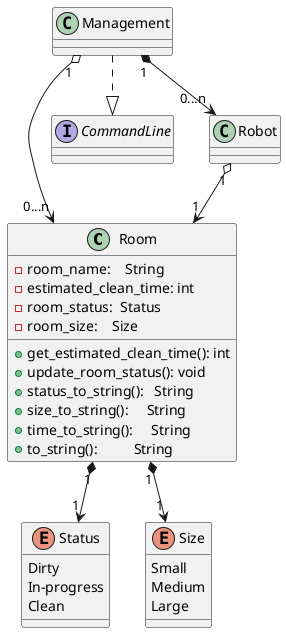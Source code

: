 @startuml
class Room {
    - room_name:    String
    - estimated_clean_time: int
    - room_status:  Status
    - room_size:    Size
    + get_estimated_clean_time(): int
    + update_room_status(): void
    + status_to_string():   String
    + size_to_string():     String
    + time_to_string():     String
    + to_string():          String
}

enum Status {
    Dirty
    In-progress
    Clean
}

enum Size {
    Small
    Medium
    Large
}

interface CommandLine {}

Management "1" o--> "0...n" Room
Management "1" *--> "0...n" Robot
Robot "1" o--> "1" Room
Room "1" *--> "1" Status
Room "1" *--> "1" Size
Management ..|> CommandLine
@enduml
